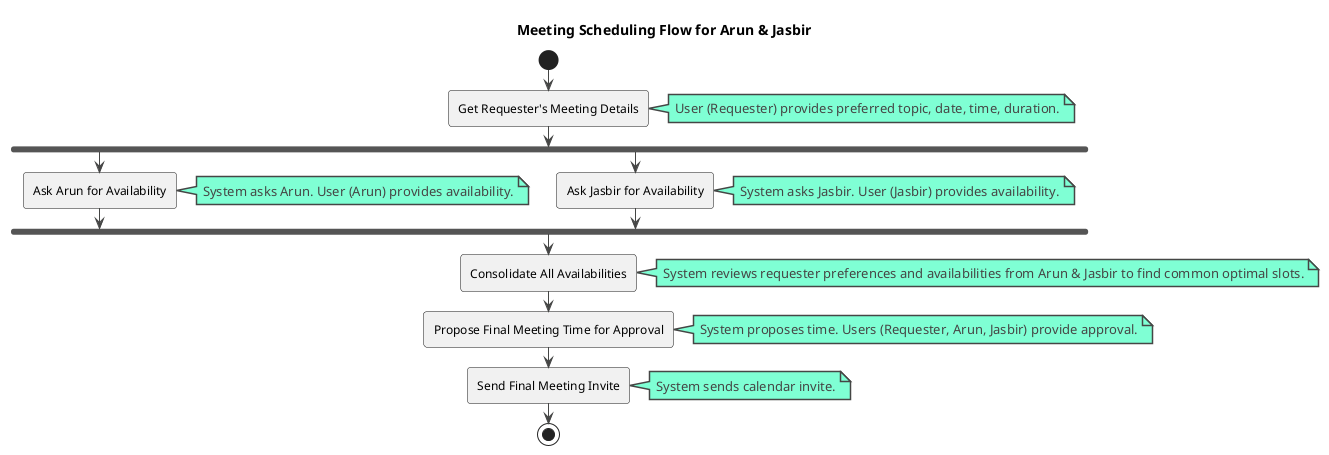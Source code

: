 @startuml Arun & Jasbir Meeting Scheduling Flow

title Meeting Scheduling Flow for Arun & Jasbir

!theme vibrant

start

:Get Requester's Meeting Details;
note right: User (Requester) provides preferred topic, date, time, duration.

fork
    :Ask Arun for Availability;
    note right: System asks Arun. User (Arun) provides availability.
fork again
    :Ask Jasbir for Availability;
    note right: System asks Jasbir. User (Jasbir) provides availability.
end fork

:Consolidate All Availabilities;
note right: System reviews requester preferences and availabilities from Arun & Jasbir to find common optimal slots.

:Propose Final Meeting Time for Approval;
note right: System proposes time. Users (Requester, Arun, Jasbir) provide approval.

:Send Final Meeting Invite;
note right: System sends calendar invite.

stop

@enduml
